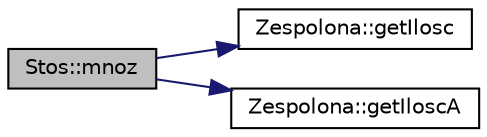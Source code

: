 digraph G
{
  edge [fontname="Helvetica",fontsize="10",labelfontname="Helvetica",labelfontsize="10"];
  node [fontname="Helvetica",fontsize="10",shape=record];
  rankdir="LR";
  Node1 [label="Stos::mnoz",height=0.2,width=0.4,color="black", fillcolor="grey75", style="filled" fontcolor="black"];
  Node1 -> Node2 [color="midnightblue",fontsize="10",style="solid",fontname="Helvetica"];
  Node2 [label="Zespolona::getIlosc",height=0.2,width=0.4,color="black", fillcolor="white", style="filled",URL="$class_zespolona.html#ad2d3b168c5c6dec98f45196de2878b85",tooltip="Getter dla statycznego pola IloscObiektow."];
  Node1 -> Node3 [color="midnightblue",fontsize="10",style="solid",fontname="Helvetica"];
  Node3 [label="Zespolona::getIloscA",height=0.2,width=0.4,color="black", fillcolor="white", style="filled",URL="$class_zespolona.html#a975a6da0ce68c2e6dcc2080096bfad72",tooltip="Getter dla statycznego pola IloscObiektowAktualnych."];
}
